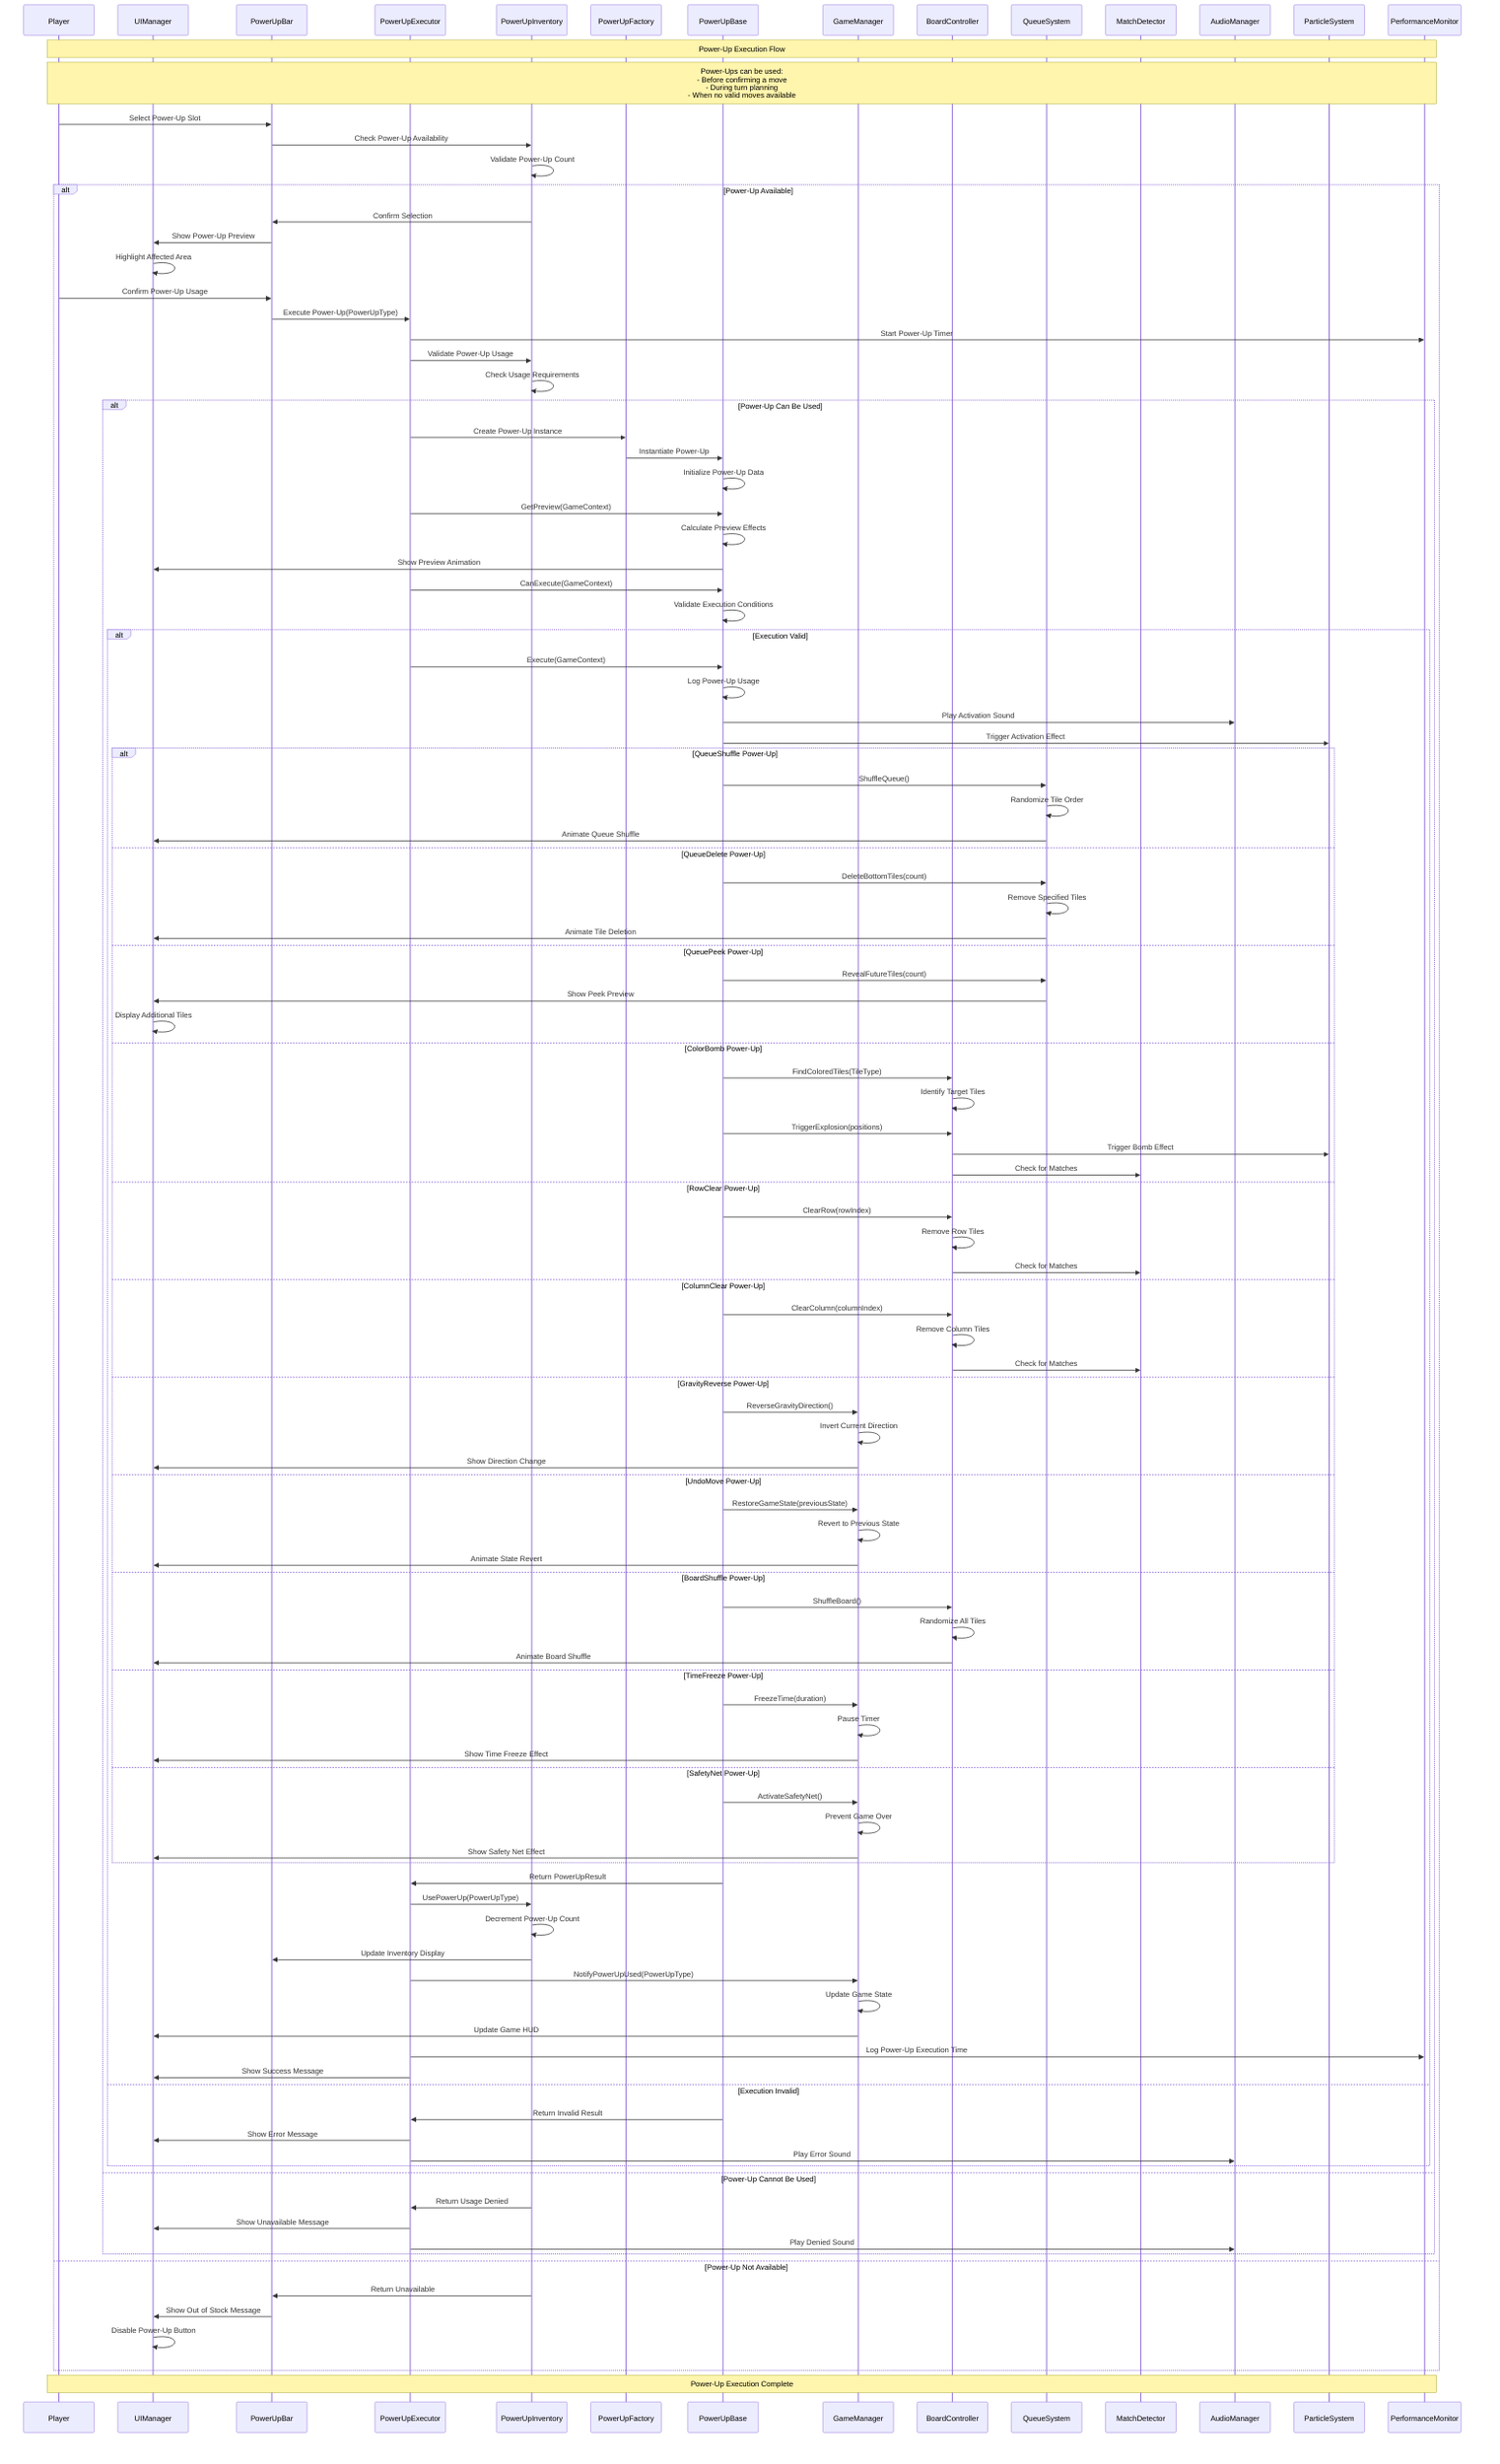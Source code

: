 sequenceDiagram
    participant Player
    participant UIManager
    participant PowerUpBar
    participant PowerUpExecutor
    participant PowerUpInventory
    participant PowerUpFactory
    participant PowerUpBase
    participant GameManager
    participant BoardController
    participant QueueSystem
    participant MatchDetector
    participant UIManager
    participant AudioManager
    participant ParticleSystem
    participant PerformanceMonitor

    Note over Player, PerformanceMonitor: Power-Up Execution Flow
    Note over Player, PerformanceMonitor: Power-Ups can be used:<br/>- Before confirming a move<br/>- During turn planning<br/>- When no valid moves available

    Player->>PowerUpBar: Select Power-Up Slot
    PowerUpBar->>PowerUpInventory: Check Power-Up Availability
    PowerUpInventory->>PowerUpInventory: Validate Power-Up Count
    
    alt Power-Up Available
        PowerUpInventory->>PowerUpBar: Confirm Selection
        PowerUpBar->>UIManager: Show Power-Up Preview
        UIManager->>UIManager: Highlight Affected Area
        
        Player->>PowerUpBar: Confirm Power-Up Usage
        PowerUpBar->>PowerUpExecutor: Execute Power-Up(PowerUpType)
        PowerUpExecutor->>PerformanceMonitor: Start Power-Up Timer
        
        PowerUpExecutor->>PowerUpInventory: Validate Power-Up Usage
        PowerUpInventory->>PowerUpInventory: Check Usage Requirements
        
        alt Power-Up Can Be Used
            PowerUpExecutor->>PowerUpFactory: Create Power-Up Instance
            PowerUpFactory->>PowerUpBase: Instantiate Power-Up
            PowerUpBase->>PowerUpBase: Initialize Power-Up Data
            
            PowerUpExecutor->>PowerUpBase: GetPreview(GameContext)
            PowerUpBase->>PowerUpBase: Calculate Preview Effects
            PowerUpBase->>UIManager: Show Preview Animation
            
            PowerUpExecutor->>PowerUpBase: CanExecute(GameContext)
            PowerUpBase->>PowerUpBase: Validate Execution Conditions
            
            alt Execution Valid
                PowerUpExecutor->>PowerUpBase: Execute(GameContext)
                PowerUpBase->>PowerUpBase: Log Power-Up Usage
                PowerUpBase->>AudioManager: Play Activation Sound
                PowerUpBase->>ParticleSystem: Trigger Activation Effect
                
                alt QueueShuffle Power-Up
                    PowerUpBase->>QueueSystem: ShuffleQueue()
                    QueueSystem->>QueueSystem: Randomize Tile Order
                    QueueSystem->>UIManager: Animate Queue Shuffle
                    
                else QueueDelete Power-Up
                    PowerUpBase->>QueueSystem: DeleteBottomTiles(count)
                    QueueSystem->>QueueSystem: Remove Specified Tiles
                    QueueSystem->>UIManager: Animate Tile Deletion
                    
                else QueuePeek Power-Up
                    PowerUpBase->>QueueSystem: RevealFutureTiles(count)
                    QueueSystem->>UIManager: Show Peek Preview
                    UIManager->>UIManager: Display Additional Tiles
                    
                else ColorBomb Power-Up
                    PowerUpBase->>BoardController: FindColoredTiles(TileType)
                    BoardController->>BoardController: Identify Target Tiles
                    PowerUpBase->>BoardController: TriggerExplosion(positions)
                    BoardController->>ParticleSystem: Trigger Bomb Effect
                    BoardController->>MatchDetector: Check for Matches
                    
                else RowClear Power-Up
                    PowerUpBase->>BoardController: ClearRow(rowIndex)
                    BoardController->>BoardController: Remove Row Tiles
                    BoardController->>MatchDetector: Check for Matches
                    
                else ColumnClear Power-Up
                    PowerUpBase->>BoardController: ClearColumn(columnIndex)
                    BoardController->>BoardController: Remove Column Tiles
                    BoardController->>MatchDetector: Check for Matches
                    
                else GravityReverse Power-Up
                    PowerUpBase->>GameManager: ReverseGravityDirection()
                    GameManager->>GameManager: Invert Current Direction
                    GameManager->>UIManager: Show Direction Change
                    
                else UndoMove Power-Up
                    PowerUpBase->>GameManager: RestoreGameState(previousState)
                    GameManager->>GameManager: Revert to Previous State
                    GameManager->>UIManager: Animate State Revert
                    
                else BoardShuffle Power-Up
                    PowerUpBase->>BoardController: ShuffleBoard()
                    BoardController->>BoardController: Randomize All Tiles
                    BoardController->>UIManager: Animate Board Shuffle
                    
                else TimeFreeze Power-Up
                    PowerUpBase->>GameManager: FreezeTime(duration)
                    GameManager->>GameManager: Pause Timer
                    GameManager->>UIManager: Show Time Freeze Effect
                    
                else SafetyNet Power-Up
                    PowerUpBase->>GameManager: ActivateSafetyNet()
                    GameManager->>GameManager: Prevent Game Over
                    GameManager->>UIManager: Show Safety Net Effect
                end
                
                PowerUpBase->>PowerUpExecutor: Return PowerUpResult
                PowerUpExecutor->>PowerUpInventory: UsePowerUp(PowerUpType)
                PowerUpInventory->>PowerUpInventory: Decrement Power-Up Count
                PowerUpInventory->>PowerUpBar: Update Inventory Display
                
                PowerUpExecutor->>GameManager: NotifyPowerUpUsed(PowerUpType)
                GameManager->>GameManager: Update Game State
                GameManager->>UIManager: Update Game HUD
                
                PowerUpExecutor->>PerformanceMonitor: Log Power-Up Execution Time
                PowerUpExecutor->>UIManager: Show Success Message
                
            else Execution Invalid
                PowerUpBase->>PowerUpExecutor: Return Invalid Result
                PowerUpExecutor->>UIManager: Show Error Message
                PowerUpExecutor->>AudioManager: Play Error Sound
            end
            
        else Power-Up Cannot Be Used
            PowerUpInventory->>PowerUpExecutor: Return Usage Denied
            PowerUpExecutor->>UIManager: Show Unavailable Message
            PowerUpExecutor->>AudioManager: Play Denied Sound
        end
        
    else Power-Up Not Available
        PowerUpInventory->>PowerUpBar: Return Unavailable
        PowerUpBar->>UIManager: Show Out of Stock Message
        UIManager->>UIManager: Disable Power-Up Button
    end
    
    Note over Player, PerformanceMonitor: Power-Up Execution Complete